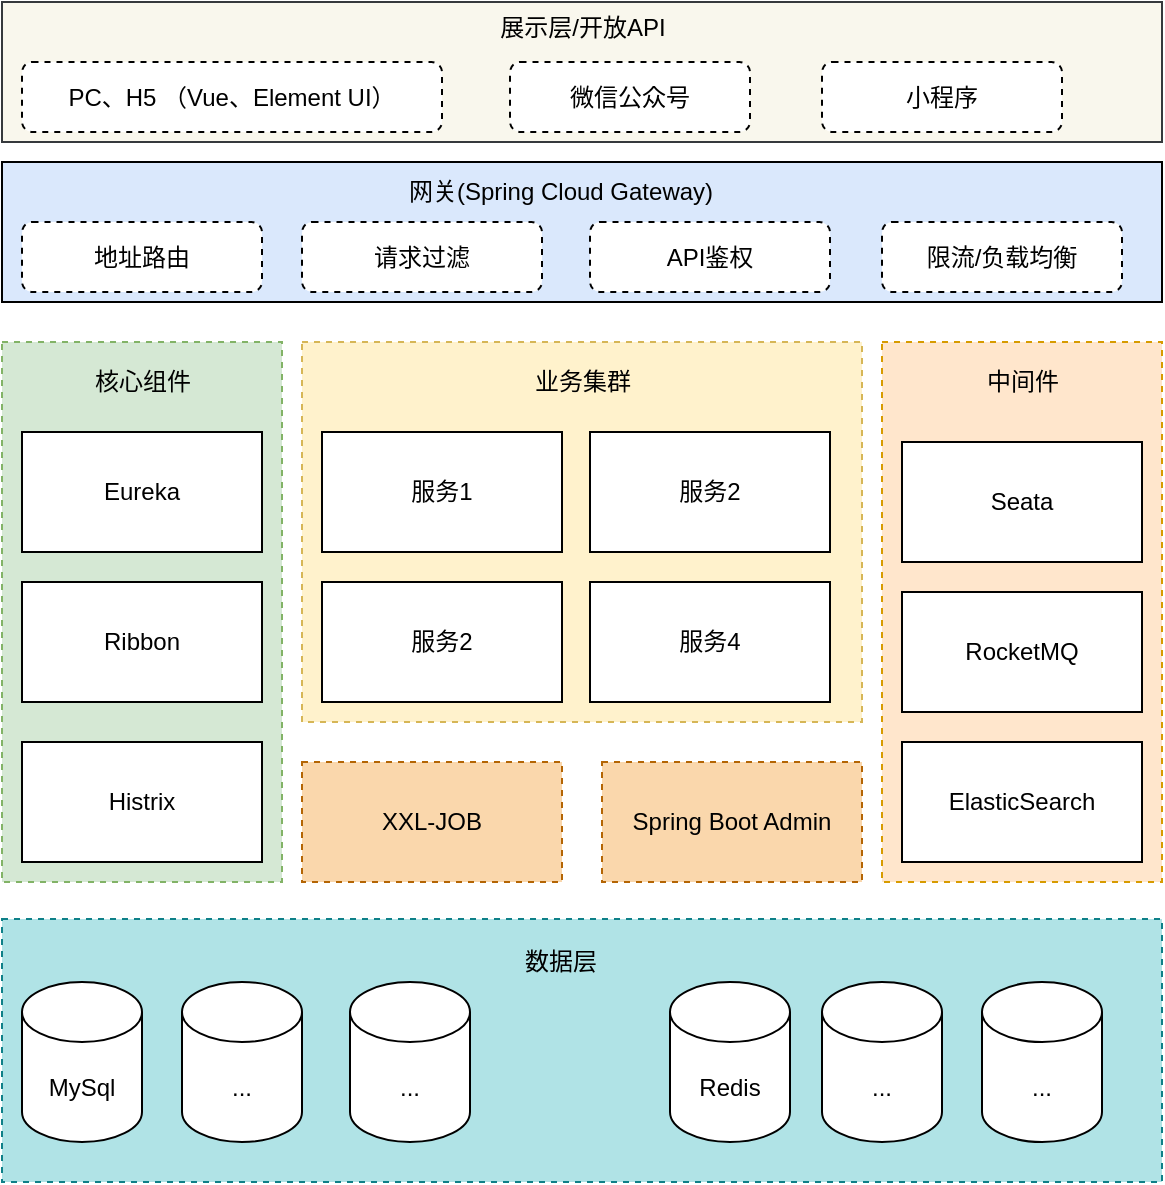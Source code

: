 <mxfile version="14.6.12" type="github">
  <diagram id="UyZ9Xo_nCdIvpjkZKFdj" name="第 1 页">
    <mxGraphModel dx="1127" dy="771" grid="1" gridSize="10" guides="1" tooltips="1" connect="1" arrows="1" fold="1" page="1" pageScale="1" pageWidth="827" pageHeight="1169" math="0" shadow="0">
      <root>
        <mxCell id="0" />
        <mxCell id="1" parent="0" />
        <mxCell id="NeJHOYMAFxxggkwu5jM7-1" value="" style="rounded=0;whiteSpace=wrap;html=1;fillColor=#b0e3e6;strokeColor=#0e8088;dashed=1;" vertex="1" parent="1">
          <mxGeometry x="110" y="578.5" width="580" height="131.5" as="geometry" />
        </mxCell>
        <mxCell id="NeJHOYMAFxxggkwu5jM7-2" value="" style="rounded=0;whiteSpace=wrap;html=1;dashed=1;fillColor=#d5e8d4;strokeColor=#82b366;" vertex="1" parent="1">
          <mxGeometry x="110" y="290" width="140" height="270" as="geometry" />
        </mxCell>
        <mxCell id="NeJHOYMAFxxggkwu5jM7-3" value="" style="rounded=0;whiteSpace=wrap;html=1;dashed=1;fillColor=#ffe6cc;strokeColor=#d79b00;" vertex="1" parent="1">
          <mxGeometry x="550" y="290" width="140" height="270" as="geometry" />
        </mxCell>
        <mxCell id="NeJHOYMAFxxggkwu5jM7-4" value="RocketMQ" style="rounded=0;whiteSpace=wrap;html=1;" vertex="1" parent="1">
          <mxGeometry x="560" y="415" width="120" height="60" as="geometry" />
        </mxCell>
        <mxCell id="NeJHOYMAFxxggkwu5jM7-5" value="ElasticSearch" style="rounded=0;whiteSpace=wrap;html=1;" vertex="1" parent="1">
          <mxGeometry x="560" y="490" width="120" height="60" as="geometry" />
        </mxCell>
        <mxCell id="NeJHOYMAFxxggkwu5jM7-6" value="" style="rounded=0;whiteSpace=wrap;html=1;fillColor=#dae8fc;" vertex="1" parent="1">
          <mxGeometry x="110" y="200" width="580" height="70" as="geometry" />
        </mxCell>
        <mxCell id="NeJHOYMAFxxggkwu5jM7-7" value="MySql" style="shape=cylinder3;whiteSpace=wrap;html=1;boundedLbl=1;backgroundOutline=1;size=15;" vertex="1" parent="1">
          <mxGeometry x="120" y="610" width="60" height="80" as="geometry" />
        </mxCell>
        <mxCell id="NeJHOYMAFxxggkwu5jM7-8" value="Redis" style="shape=cylinder3;whiteSpace=wrap;html=1;boundedLbl=1;backgroundOutline=1;size=15;" vertex="1" parent="1">
          <mxGeometry x="444" y="610" width="60" height="80" as="geometry" />
        </mxCell>
        <mxCell id="NeJHOYMAFxxggkwu5jM7-9" value="..." style="shape=cylinder3;whiteSpace=wrap;html=1;boundedLbl=1;backgroundOutline=1;size=15;" vertex="1" parent="1">
          <mxGeometry x="200" y="610" width="60" height="80" as="geometry" />
        </mxCell>
        <mxCell id="NeJHOYMAFxxggkwu5jM7-10" value="..." style="shape=cylinder3;whiteSpace=wrap;html=1;boundedLbl=1;backgroundOutline=1;size=15;" vertex="1" parent="1">
          <mxGeometry x="600" y="610" width="60" height="80" as="geometry" />
        </mxCell>
        <mxCell id="NeJHOYMAFxxggkwu5jM7-11" value="..." style="shape=cylinder3;whiteSpace=wrap;html=1;boundedLbl=1;backgroundOutline=1;size=15;" vertex="1" parent="1">
          <mxGeometry x="284" y="610" width="60" height="80" as="geometry" />
        </mxCell>
        <mxCell id="NeJHOYMAFxxggkwu5jM7-12" value="..." style="shape=cylinder3;whiteSpace=wrap;html=1;boundedLbl=1;backgroundOutline=1;size=15;" vertex="1" parent="1">
          <mxGeometry x="520" y="610" width="60" height="80" as="geometry" />
        </mxCell>
        <mxCell id="NeJHOYMAFxxggkwu5jM7-13" value="" style="rounded=0;whiteSpace=wrap;html=1;fillColor=#f9f7ed;strokeColor=#36393d;" vertex="1" parent="1">
          <mxGeometry x="110" y="120" width="580" height="70" as="geometry" />
        </mxCell>
        <mxCell id="NeJHOYMAFxxggkwu5jM7-14" value="中间件" style="text;html=1;align=center;verticalAlign=middle;resizable=0;points=[];autosize=1;strokeColor=none;" vertex="1" parent="1">
          <mxGeometry x="595" y="300" width="50" height="20" as="geometry" />
        </mxCell>
        <mxCell id="NeJHOYMAFxxggkwu5jM7-15" value="" style="rounded=0;whiteSpace=wrap;html=1;dashed=1;fillColor=#fff2cc;strokeColor=#d6b656;" vertex="1" parent="1">
          <mxGeometry x="260" y="290" width="280" height="190" as="geometry" />
        </mxCell>
        <mxCell id="NeJHOYMAFxxggkwu5jM7-16" value="服务1" style="rounded=0;whiteSpace=wrap;html=1;" vertex="1" parent="1">
          <mxGeometry x="270" y="335" width="120" height="60" as="geometry" />
        </mxCell>
        <mxCell id="NeJHOYMAFxxggkwu5jM7-17" value="服务2" style="rounded=0;whiteSpace=wrap;html=1;" vertex="1" parent="1">
          <mxGeometry x="404" y="335" width="120" height="60" as="geometry" />
        </mxCell>
        <mxCell id="NeJHOYMAFxxggkwu5jM7-18" value="服务4" style="rounded=0;whiteSpace=wrap;html=1;" vertex="1" parent="1">
          <mxGeometry x="404" y="410" width="120" height="60" as="geometry" />
        </mxCell>
        <mxCell id="NeJHOYMAFxxggkwu5jM7-19" value="服务2" style="rounded=0;whiteSpace=wrap;html=1;" vertex="1" parent="1">
          <mxGeometry x="270" y="410" width="120" height="60" as="geometry" />
        </mxCell>
        <mxCell id="NeJHOYMAFxxggkwu5jM7-20" value="业务集群" style="text;html=1;align=center;verticalAlign=middle;resizable=0;points=[];autosize=1;strokeColor=none;" vertex="1" parent="1">
          <mxGeometry x="370" y="300" width="60" height="20" as="geometry" />
        </mxCell>
        <mxCell id="NeJHOYMAFxxggkwu5jM7-21" value="Histrix" style="rounded=0;whiteSpace=wrap;html=1;" vertex="1" parent="1">
          <mxGeometry x="120" y="490" width="120" height="60" as="geometry" />
        </mxCell>
        <mxCell id="NeJHOYMAFxxggkwu5jM7-22" value="Ribbon" style="rounded=0;whiteSpace=wrap;html=1;" vertex="1" parent="1">
          <mxGeometry x="120" y="410" width="120" height="60" as="geometry" />
        </mxCell>
        <mxCell id="NeJHOYMAFxxggkwu5jM7-23" value="核心组件" style="text;html=1;align=center;verticalAlign=middle;resizable=0;points=[];autosize=1;strokeColor=none;" vertex="1" parent="1">
          <mxGeometry x="150" y="300" width="60" height="20" as="geometry" />
        </mxCell>
        <mxCell id="NeJHOYMAFxxggkwu5jM7-24" value="Eureka" style="rounded=0;whiteSpace=wrap;html=1;" vertex="1" parent="1">
          <mxGeometry x="120" y="335" width="120" height="60" as="geometry" />
        </mxCell>
        <mxCell id="NeJHOYMAFxxggkwu5jM7-25" value="Seata" style="rounded=0;whiteSpace=wrap;html=1;" vertex="1" parent="1">
          <mxGeometry x="560" y="340" width="120" height="60" as="geometry" />
        </mxCell>
        <mxCell id="NeJHOYMAFxxggkwu5jM7-26" value="XXL-JOB" style="rounded=0;whiteSpace=wrap;html=1;dashed=1;fillColor=#fad7ac;strokeColor=#b46504;" vertex="1" parent="1">
          <mxGeometry x="260" y="500" width="130" height="60" as="geometry" />
        </mxCell>
        <mxCell id="NeJHOYMAFxxggkwu5jM7-27" value="Spring Boot Admin" style="rounded=0;whiteSpace=wrap;html=1;dashed=1;fillColor=#fad7ac;strokeColor=#b46504;" vertex="1" parent="1">
          <mxGeometry x="410" y="500" width="130" height="60" as="geometry" />
        </mxCell>
        <mxCell id="NeJHOYMAFxxggkwu5jM7-28" value="数据层" style="text;html=1;align=center;verticalAlign=middle;resizable=0;points=[];autosize=1;strokeColor=none;" vertex="1" parent="1">
          <mxGeometry x="364" y="590" width="50" height="20" as="geometry" />
        </mxCell>
        <mxCell id="NeJHOYMAFxxggkwu5jM7-29" value="微信公众号" style="rounded=1;whiteSpace=wrap;html=1;dashed=1;" vertex="1" parent="1">
          <mxGeometry x="364" y="150" width="120" height="35" as="geometry" />
        </mxCell>
        <mxCell id="NeJHOYMAFxxggkwu5jM7-30" value="PC、H5 （Vue、Element UI）" style="rounded=1;whiteSpace=wrap;html=1;dashed=1;" vertex="1" parent="1">
          <mxGeometry x="120" y="150" width="210" height="35" as="geometry" />
        </mxCell>
        <mxCell id="NeJHOYMAFxxggkwu5jM7-31" value="地址路由" style="rounded=1;whiteSpace=wrap;html=1;dashed=1;" vertex="1" parent="1">
          <mxGeometry x="120" y="230" width="120" height="35" as="geometry" />
        </mxCell>
        <mxCell id="NeJHOYMAFxxggkwu5jM7-32" value="&lt;span&gt;网关(Spring Cloud Gateway)&lt;/span&gt;" style="text;html=1;align=center;verticalAlign=middle;resizable=0;points=[];autosize=1;strokeColor=none;" vertex="1" parent="1">
          <mxGeometry x="304" y="205" width="170" height="20" as="geometry" />
        </mxCell>
        <mxCell id="NeJHOYMAFxxggkwu5jM7-33" value="请求过滤" style="rounded=1;whiteSpace=wrap;html=1;dashed=1;" vertex="1" parent="1">
          <mxGeometry x="260" y="230" width="120" height="35" as="geometry" />
        </mxCell>
        <mxCell id="NeJHOYMAFxxggkwu5jM7-34" value="API鉴权" style="rounded=1;whiteSpace=wrap;html=1;dashed=1;" vertex="1" parent="1">
          <mxGeometry x="404" y="230" width="120" height="35" as="geometry" />
        </mxCell>
        <mxCell id="NeJHOYMAFxxggkwu5jM7-35" value="限流/负载均衡" style="rounded=1;whiteSpace=wrap;html=1;dashed=1;" vertex="1" parent="1">
          <mxGeometry x="550" y="230" width="120" height="35" as="geometry" />
        </mxCell>
        <mxCell id="NeJHOYMAFxxggkwu5jM7-36" value="展示层/开放API" style="text;html=1;align=center;verticalAlign=middle;resizable=0;points=[];autosize=1;strokeColor=none;" vertex="1" parent="1">
          <mxGeometry x="350" y="123" width="100" height="20" as="geometry" />
        </mxCell>
        <mxCell id="NeJHOYMAFxxggkwu5jM7-37" value="小程序" style="rounded=1;whiteSpace=wrap;html=1;dashed=1;" vertex="1" parent="1">
          <mxGeometry x="520" y="150" width="120" height="35" as="geometry" />
        </mxCell>
      </root>
    </mxGraphModel>
  </diagram>
</mxfile>
